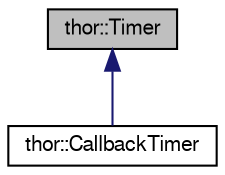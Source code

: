 digraph "thor::Timer"
{
  bgcolor="transparent";
  edge [fontname="FreeSans",fontsize="10",labelfontname="FreeSans",labelfontsize="10"];
  node [fontname="FreeSans",fontsize="10",shape=record];
  Node1 [label="thor::Timer",height=0.2,width=0.4,color="black", fillcolor="grey75", style="filled", fontcolor="black"];
  Node1 -> Node2 [dir="back",color="midnightblue",fontsize="10",style="solid",fontname="FreeSans"];
  Node2 [label="thor::CallbackTimer",height=0.2,width=0.4,color="black",URL="$classthor_1_1_callback_timer.html",tooltip="Advanced timer with the ability to trigger function calls. "];
}
